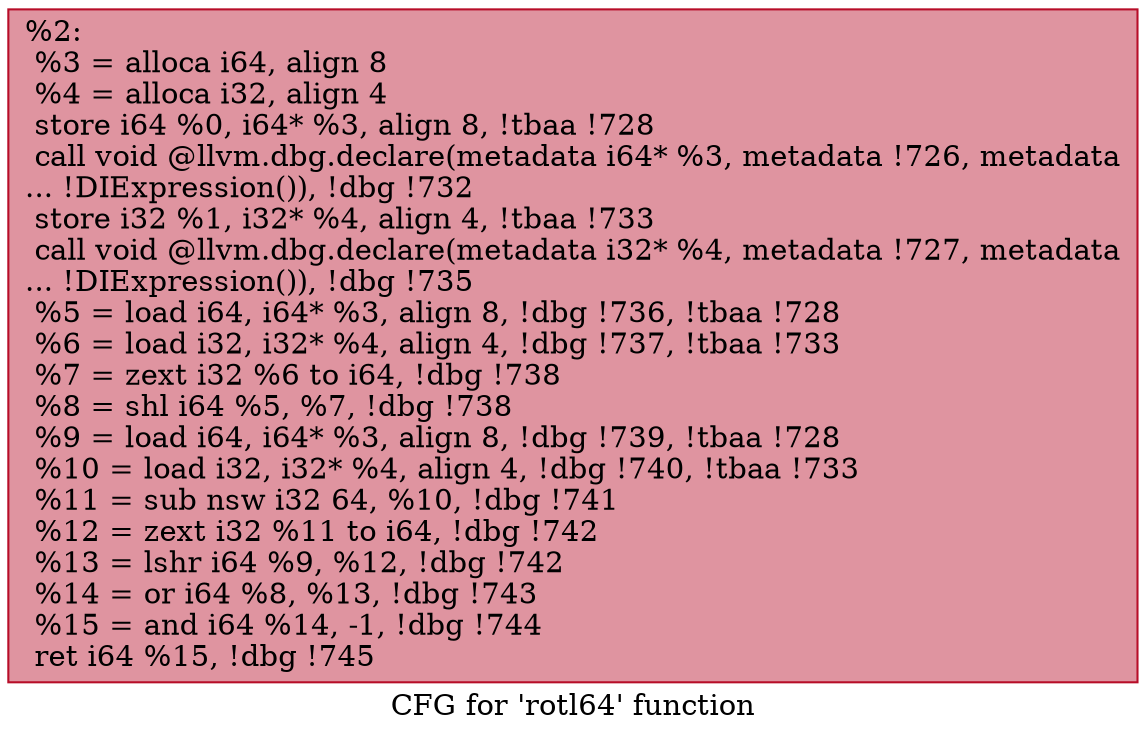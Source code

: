 digraph "CFG for 'rotl64' function" {
	label="CFG for 'rotl64' function";

	Node0x1a57930 [shape=record,color="#b70d28ff", style=filled, fillcolor="#b70d2870",label="{%2:\l  %3 = alloca i64, align 8\l  %4 = alloca i32, align 4\l  store i64 %0, i64* %3, align 8, !tbaa !728\l  call void @llvm.dbg.declare(metadata i64* %3, metadata !726, metadata\l... !DIExpression()), !dbg !732\l  store i32 %1, i32* %4, align 4, !tbaa !733\l  call void @llvm.dbg.declare(metadata i32* %4, metadata !727, metadata\l... !DIExpression()), !dbg !735\l  %5 = load i64, i64* %3, align 8, !dbg !736, !tbaa !728\l  %6 = load i32, i32* %4, align 4, !dbg !737, !tbaa !733\l  %7 = zext i32 %6 to i64, !dbg !738\l  %8 = shl i64 %5, %7, !dbg !738\l  %9 = load i64, i64* %3, align 8, !dbg !739, !tbaa !728\l  %10 = load i32, i32* %4, align 4, !dbg !740, !tbaa !733\l  %11 = sub nsw i32 64, %10, !dbg !741\l  %12 = zext i32 %11 to i64, !dbg !742\l  %13 = lshr i64 %9, %12, !dbg !742\l  %14 = or i64 %8, %13, !dbg !743\l  %15 = and i64 %14, -1, !dbg !744\l  ret i64 %15, !dbg !745\l}"];
}
